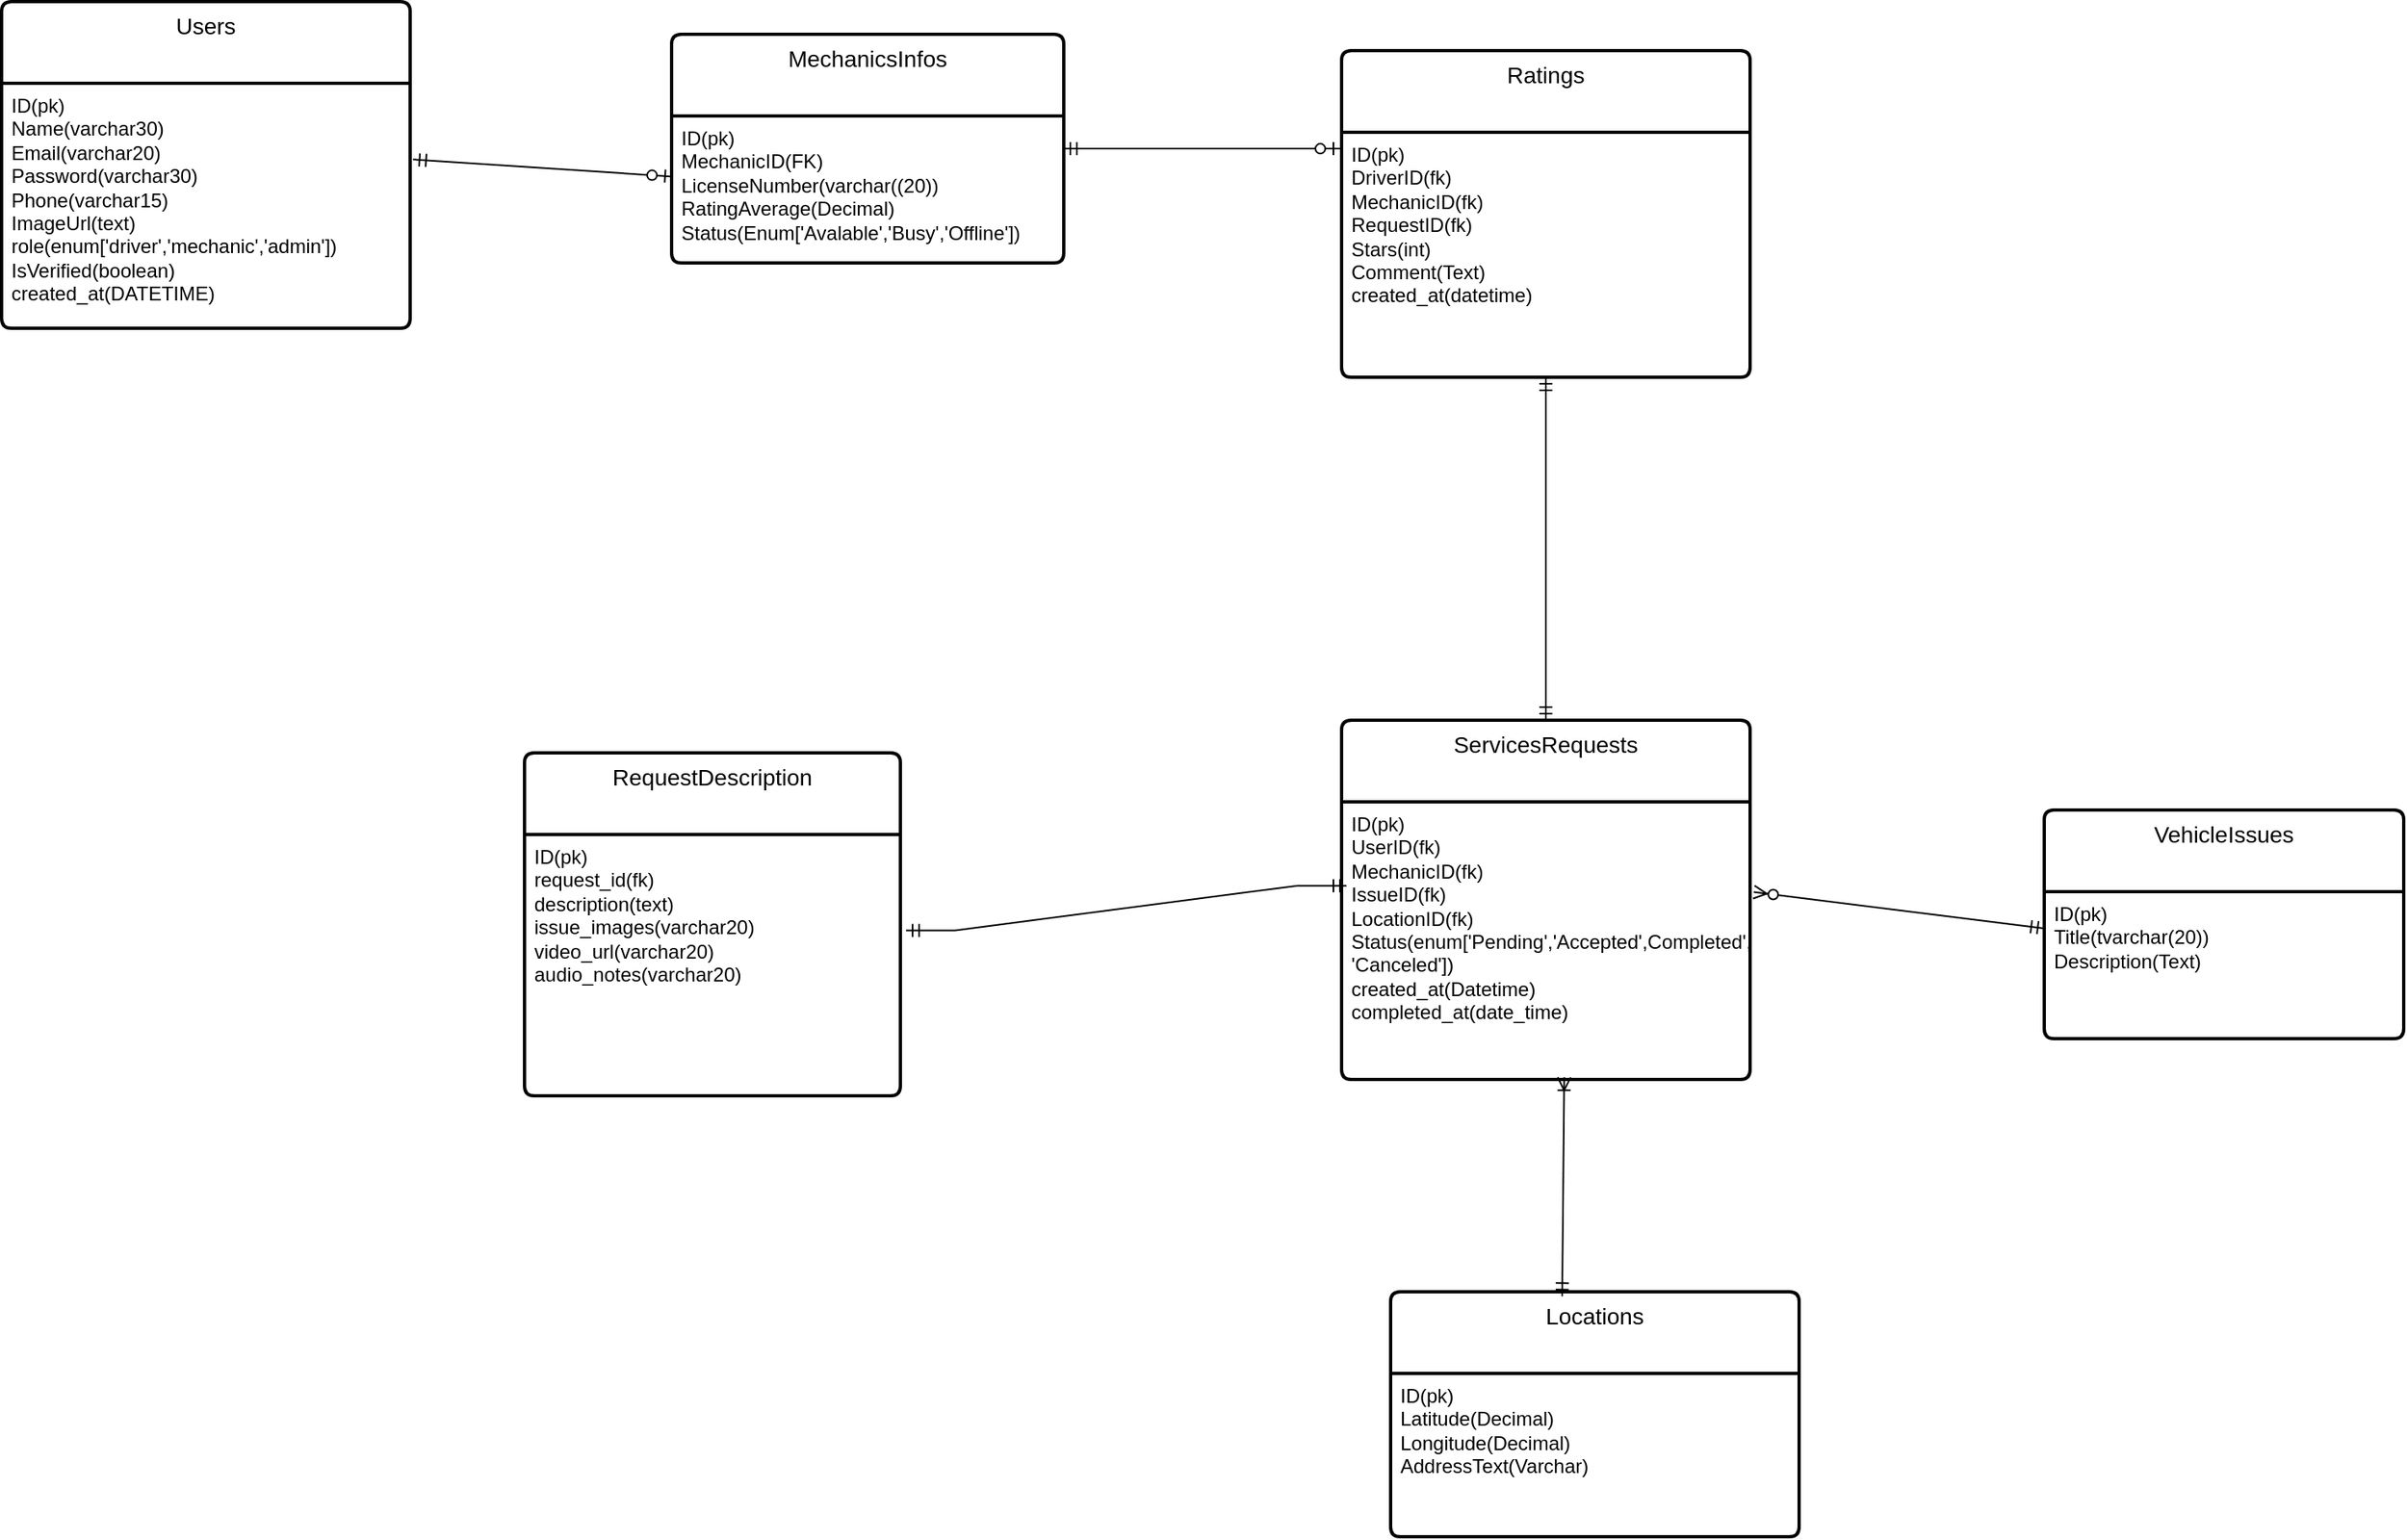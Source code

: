 <mxfile version="28.0.7">
  <diagram name="Page-1" id="K4tH1nGwn0B_d63z_5Ww">
    <mxGraphModel dx="5041" dy="3147" grid="1" gridSize="10" guides="1" tooltips="1" connect="1" arrows="1" fold="1" page="1" pageScale="1" pageWidth="850" pageHeight="1100" math="0" shadow="0">
      <root>
        <mxCell id="0" />
        <mxCell id="1" parent="0" />
        <mxCell id="qN6JqUgh1d3m_FbpbYF1-6" value="Users" style="swimlane;childLayout=stackLayout;horizontal=1;startSize=50;horizontalStack=0;rounded=1;fontSize=14;fontStyle=0;strokeWidth=2;resizeParent=0;resizeLast=1;shadow=0;dashed=0;align=center;arcSize=4;whiteSpace=wrap;html=1;verticalAlign=top;spacingLeft=4;spacingRight=4;fontFamily=Helvetica;fontColor=default;fillColor=none;gradientColor=none;" parent="1" vertex="1">
          <mxGeometry x="-700" y="-220" width="250" height="200" as="geometry" />
        </mxCell>
        <mxCell id="qN6JqUgh1d3m_FbpbYF1-7" value="&lt;div style=&quot;text-align: justify;&quot;&gt;&lt;span style=&quot;background-color: transparent; color: light-dark(rgb(0, 0, 0), rgb(255, 255, 255));&quot;&gt;ID(pk)&lt;/span&gt;&lt;/div&gt;&lt;div style=&quot;text-align: justify;&quot;&gt;&lt;span style=&quot;background-color: transparent; color: light-dark(rgb(0, 0, 0), rgb(255, 255, 255));&quot;&gt;Name(varchar30)&lt;/span&gt;&lt;/div&gt;&lt;div style=&quot;text-align: justify;&quot;&gt;Email(varchar20)&lt;/div&gt;&lt;div style=&quot;text-align: justify;&quot;&gt;Password(varchar30)&lt;/div&gt;&lt;div style=&quot;text-align: justify;&quot;&gt;Phone(varchar15)&lt;/div&gt;&lt;div style=&quot;text-align: justify;&quot;&gt;ImageUrl(text)&lt;/div&gt;&lt;div style=&quot;text-align: justify;&quot;&gt;role(enum[&#39;driver&#39;,&#39;mechanic&#39;,&#39;admin&#39;])&lt;/div&gt;&lt;div style=&quot;text-align: justify;&quot;&gt;IsVerified(boolean)&lt;/div&gt;&lt;div style=&quot;text-align: justify;&quot;&gt;created_at(DATETIME)&lt;/div&gt;&lt;div style=&quot;text-align: justify;&quot;&gt;&lt;br&gt;&lt;/div&gt;" style="align=left;strokeColor=none;fillColor=none;spacingLeft=4;spacingRight=4;fontSize=12;verticalAlign=top;resizable=0;rotatable=0;part=1;html=1;whiteSpace=wrap;fontFamily=Helvetica;fontColor=default;" parent="qN6JqUgh1d3m_FbpbYF1-6" vertex="1">
          <mxGeometry y="50" width="250" height="150" as="geometry" />
        </mxCell>
        <mxCell id="qN6JqUgh1d3m_FbpbYF1-11" value="VehicleIssues" style="swimlane;childLayout=stackLayout;horizontal=1;startSize=50;horizontalStack=0;rounded=1;fontSize=14;fontStyle=0;strokeWidth=2;resizeParent=0;resizeLast=1;shadow=0;dashed=0;align=center;arcSize=4;whiteSpace=wrap;html=1;verticalAlign=top;spacingLeft=4;spacingRight=4;fontFamily=Helvetica;fontColor=default;fillColor=none;gradientColor=none;" parent="1" vertex="1">
          <mxGeometry x="550" y="275" width="220" height="140" as="geometry" />
        </mxCell>
        <mxCell id="qN6JqUgh1d3m_FbpbYF1-12" value="&lt;div style=&quot;text-align: justify;&quot;&gt;ID(pk)&lt;/div&gt;&lt;div style=&quot;text-align: justify;&quot;&gt;Title(tvarchar(20))&lt;/div&gt;&lt;div style=&quot;text-align: justify;&quot;&gt;Description(Text)&lt;/div&gt;&lt;div style=&quot;text-align: justify;&quot;&gt;&lt;br&gt;&lt;/div&gt;&lt;div style=&quot;text-align: justify;&quot;&gt;&lt;br&gt;&lt;/div&gt;" style="align=left;strokeColor=none;fillColor=none;spacingLeft=4;spacingRight=4;fontSize=12;verticalAlign=top;resizable=0;rotatable=0;part=1;html=1;whiteSpace=wrap;fontFamily=Helvetica;fontColor=default;" parent="qN6JqUgh1d3m_FbpbYF1-11" vertex="1">
          <mxGeometry y="50" width="220" height="90" as="geometry" />
        </mxCell>
        <mxCell id="qN6JqUgh1d3m_FbpbYF1-13" value="ServicesRequests" style="swimlane;childLayout=stackLayout;horizontal=1;startSize=50;horizontalStack=0;rounded=1;fontSize=14;fontStyle=0;strokeWidth=2;resizeParent=0;resizeLast=1;shadow=0;dashed=0;align=center;arcSize=4;whiteSpace=wrap;html=1;verticalAlign=top;spacingLeft=4;spacingRight=4;fontFamily=Helvetica;fontColor=default;fillColor=none;gradientColor=none;" parent="1" vertex="1">
          <mxGeometry x="120" y="220" width="250" height="220" as="geometry" />
        </mxCell>
        <mxCell id="qN6JqUgh1d3m_FbpbYF1-14" value="&lt;div style=&quot;text-align: justify;&quot;&gt;ID(pk)&lt;/div&gt;&lt;div style=&quot;text-align: justify;&quot;&gt;UserID(fk)&lt;/div&gt;&lt;div style=&quot;text-align: justify;&quot;&gt;MechanicID(fk)&lt;/div&gt;&lt;div style=&quot;text-align: justify;&quot;&gt;IssueID(fk)&lt;/div&gt;&lt;div style=&quot;text-align: justify;&quot;&gt;LocationID(fk)&lt;/div&gt;&lt;div style=&quot;text-align: justify;&quot;&gt;Status(enum[&#39;Pending&#39;,&#39;Accepted&#39;,Completed&#39;,&lt;/div&gt;&lt;div style=&quot;text-align: justify;&quot;&gt;&#39;Canceled&#39;])&lt;/div&gt;&lt;div style=&quot;text-align: justify;&quot;&gt;created_at(Datetime)&lt;/div&gt;&lt;div style=&quot;text-align: justify;&quot;&gt;completed_at(date_time)&lt;/div&gt;&lt;div style=&quot;text-align: justify;&quot;&gt;&lt;br&gt;&lt;/div&gt;" style="align=left;strokeColor=none;fillColor=none;spacingLeft=4;spacingRight=4;fontSize=12;verticalAlign=top;resizable=0;rotatable=0;part=1;html=1;whiteSpace=wrap;fontFamily=Helvetica;fontColor=default;" parent="qN6JqUgh1d3m_FbpbYF1-13" vertex="1">
          <mxGeometry y="50" width="250" height="170" as="geometry" />
        </mxCell>
        <mxCell id="qN6JqUgh1d3m_FbpbYF1-16" value="Ratings" style="swimlane;childLayout=stackLayout;horizontal=1;startSize=50;horizontalStack=0;rounded=1;fontSize=14;fontStyle=0;strokeWidth=2;resizeParent=0;resizeLast=1;shadow=0;dashed=0;align=center;arcSize=4;whiteSpace=wrap;html=1;verticalAlign=top;spacingLeft=4;spacingRight=4;fontFamily=Helvetica;fontColor=default;fillColor=none;gradientColor=none;" parent="1" vertex="1">
          <mxGeometry x="120" y="-190" width="250" height="200" as="geometry" />
        </mxCell>
        <mxCell id="qN6JqUgh1d3m_FbpbYF1-17" value="&lt;div style=&quot;text-align: justify;&quot;&gt;ID(pk)&lt;/div&gt;&lt;div style=&quot;text-align: justify;&quot;&gt;DriverID(fk)&lt;/div&gt;&lt;div style=&quot;text-align: justify;&quot;&gt;MechanicID(fk)&lt;/div&gt;&lt;div style=&quot;text-align: justify;&quot;&gt;RequestID(fk)&lt;/div&gt;&lt;div style=&quot;text-align: justify;&quot;&gt;Stars(int)&lt;/div&gt;&lt;div style=&quot;text-align: justify;&quot;&gt;Comment(Text)&lt;/div&gt;&lt;div style=&quot;text-align: justify;&quot;&gt;created_at(datetime)&lt;/div&gt;&lt;div style=&quot;text-align: justify;&quot;&gt;&lt;br&gt;&lt;/div&gt;" style="align=left;strokeColor=none;fillColor=none;spacingLeft=4;spacingRight=4;fontSize=12;verticalAlign=top;resizable=0;rotatable=0;part=1;html=1;whiteSpace=wrap;fontFamily=Helvetica;fontColor=default;" parent="qN6JqUgh1d3m_FbpbYF1-16" vertex="1">
          <mxGeometry y="50" width="250" height="150" as="geometry" />
        </mxCell>
        <mxCell id="qN6JqUgh1d3m_FbpbYF1-22" value="Locations" style="swimlane;childLayout=stackLayout;horizontal=1;startSize=50;horizontalStack=0;rounded=1;fontSize=14;fontStyle=0;strokeWidth=2;resizeParent=0;resizeLast=1;shadow=0;dashed=0;align=center;arcSize=4;whiteSpace=wrap;html=1;verticalAlign=top;spacingLeft=4;spacingRight=4;fontFamily=Helvetica;fontColor=default;fillColor=none;gradientColor=none;" parent="1" vertex="1">
          <mxGeometry x="150" y="570" width="250" height="150" as="geometry" />
        </mxCell>
        <mxCell id="qN6JqUgh1d3m_FbpbYF1-23" value="&lt;div style=&quot;text-align: justify;&quot;&gt;ID(pk)&lt;/div&gt;&lt;div style=&quot;text-align: justify;&quot;&gt;Latitude(Decimal)&lt;/div&gt;&lt;div style=&quot;text-align: justify;&quot;&gt;Longitude(Decimal)&lt;/div&gt;&lt;div style=&quot;text-align: justify;&quot;&gt;AddressText(Varchar)&lt;/div&gt;&lt;div style=&quot;text-align: justify;&quot;&gt;&lt;br&gt;&lt;/div&gt;" style="align=left;strokeColor=none;fillColor=none;spacingLeft=4;spacingRight=4;fontSize=12;verticalAlign=top;resizable=0;rotatable=0;part=1;html=1;whiteSpace=wrap;fontFamily=Helvetica;fontColor=default;" parent="qN6JqUgh1d3m_FbpbYF1-22" vertex="1">
          <mxGeometry y="50" width="250" height="100" as="geometry" />
        </mxCell>
        <mxCell id="qN6JqUgh1d3m_FbpbYF1-25" value="" style="fontSize=12;html=1;endArrow=ERzeroToMany;startArrow=ERmandOne;rounded=0;fontFamily=Helvetica;fontColor=default;entryX=1.009;entryY=0.325;entryDx=0;entryDy=0;entryPerimeter=0;exitX=0;exitY=0.25;exitDx=0;exitDy=0;" parent="1" source="qN6JqUgh1d3m_FbpbYF1-12" target="qN6JqUgh1d3m_FbpbYF1-14" edge="1">
          <mxGeometry width="100" height="100" relative="1" as="geometry">
            <mxPoint x="-220" y="760" as="sourcePoint" />
            <mxPoint x="-120" y="660" as="targetPoint" />
          </mxGeometry>
        </mxCell>
        <mxCell id="qN6JqUgh1d3m_FbpbYF1-32" value="" style="edgeStyle=entityRelationEdgeStyle;fontSize=12;html=1;endArrow=ERzeroToOne;startArrow=ERmandOne;rounded=0;fontFamily=Helvetica;fontColor=default;entryX=-0.004;entryY=0.067;entryDx=0;entryDy=0;entryPerimeter=0;" parent="1" source="qN6JqUgh1d3m_FbpbYF1-9" target="qN6JqUgh1d3m_FbpbYF1-17" edge="1">
          <mxGeometry width="100" height="100" relative="1" as="geometry">
            <mxPoint x="-160" y="250" as="sourcePoint" />
            <mxPoint x="-60" y="150" as="targetPoint" />
          </mxGeometry>
        </mxCell>
        <mxCell id="qN6JqUgh1d3m_FbpbYF1-38" value="" style="fontSize=12;html=1;endArrow=ERmandOne;startArrow=ERmandOne;rounded=0;fontFamily=Helvetica;fontColor=default;exitX=0.5;exitY=1;exitDx=0;exitDy=0;entryX=0.5;entryY=0;entryDx=0;entryDy=0;" parent="1" source="qN6JqUgh1d3m_FbpbYF1-17" target="qN6JqUgh1d3m_FbpbYF1-13" edge="1">
          <mxGeometry width="100" height="100" relative="1" as="geometry">
            <mxPoint x="150" y="290" as="sourcePoint" />
            <mxPoint x="250" y="190" as="targetPoint" />
          </mxGeometry>
        </mxCell>
        <mxCell id="qN6JqUgh1d3m_FbpbYF1-39" value="" style="fontSize=12;html=1;endArrow=ERoneToMany;startArrow=ERmandOne;rounded=0;fontFamily=Helvetica;fontColor=default;exitX=0.42;exitY=0.018;exitDx=0;exitDy=0;exitPerimeter=0;entryX=0.545;entryY=0.992;entryDx=0;entryDy=0;entryPerimeter=0;" parent="1" source="qN6JqUgh1d3m_FbpbYF1-22" target="qN6JqUgh1d3m_FbpbYF1-14" edge="1">
          <mxGeometry width="100" height="100" relative="1" as="geometry">
            <mxPoint x="330" y="610" as="sourcePoint" />
            <mxPoint x="430" y="510" as="targetPoint" />
          </mxGeometry>
        </mxCell>
        <mxCell id="qN6JqUgh1d3m_FbpbYF1-40" value="" style="fontSize=12;html=1;endArrow=ERzeroToOne;startArrow=ERmandOne;rounded=0;fontFamily=Helvetica;fontColor=default;exitX=1.007;exitY=0.311;exitDx=0;exitDy=0;exitPerimeter=0;" parent="1" source="qN6JqUgh1d3m_FbpbYF1-7" target="qN6JqUgh1d3m_FbpbYF1-10" edge="1">
          <mxGeometry width="100" height="100" relative="1" as="geometry">
            <mxPoint x="-370" y="105" as="sourcePoint" />
            <mxPoint x="99" y="40" as="targetPoint" />
          </mxGeometry>
        </mxCell>
        <mxCell id="qN6JqUgh1d3m_FbpbYF1-9" value="MechanicsInfos" style="swimlane;childLayout=stackLayout;horizontal=1;startSize=50;horizontalStack=0;rounded=1;fontSize=14;fontStyle=0;strokeWidth=2;resizeParent=0;resizeLast=1;shadow=0;dashed=0;align=center;arcSize=4;whiteSpace=wrap;html=1;verticalAlign=top;spacingLeft=4;spacingRight=4;fontFamily=Helvetica;fontColor=default;fillColor=none;gradientColor=none;" parent="1" vertex="1">
          <mxGeometry x="-290" y="-200" width="240" height="140" as="geometry" />
        </mxCell>
        <mxCell id="qN6JqUgh1d3m_FbpbYF1-10" value="ID(pk)&lt;div&gt;MechanicID(FK)&lt;/div&gt;&lt;div&gt;LicenseNumber(varchar((20))&lt;/div&gt;&lt;div&gt;RatingAverage(Decimal)&lt;/div&gt;&lt;div&gt;Status(Enum[&#39;Avalable&#39;,&#39;Busy&#39;,&#39;Offline&#39;])&lt;/div&gt;" style="align=left;strokeColor=none;fillColor=none;spacingLeft=4;spacingRight=4;fontSize=12;verticalAlign=top;resizable=0;rotatable=0;part=1;html=1;whiteSpace=wrap;fontFamily=Helvetica;fontColor=default;" parent="qN6JqUgh1d3m_FbpbYF1-9" vertex="1">
          <mxGeometry y="50" width="240" height="90" as="geometry" />
        </mxCell>
        <mxCell id="CQcZe6bXqZ9e9ugiQghe-1" value="RequestDescription" style="swimlane;childLayout=stackLayout;horizontal=1;startSize=50;horizontalStack=0;rounded=1;fontSize=14;fontStyle=0;strokeWidth=2;resizeParent=0;resizeLast=1;shadow=0;dashed=0;align=center;arcSize=4;whiteSpace=wrap;html=1;verticalAlign=top;spacingLeft=4;spacingRight=4;fontFamily=Helvetica;fontColor=default;fillColor=none;gradientColor=none;" vertex="1" parent="1">
          <mxGeometry x="-380" y="240" width="230" height="210" as="geometry" />
        </mxCell>
        <mxCell id="CQcZe6bXqZ9e9ugiQghe-2" value="&lt;div style=&quot;text-align: justify;&quot;&gt;ID(pk)&lt;/div&gt;&lt;div style=&quot;text-align: justify;&quot;&gt;request_id(fk)&lt;/div&gt;&lt;div style=&quot;text-align: justify;&quot;&gt;description(text)&lt;/div&gt;&lt;div style=&quot;text-align: justify;&quot;&gt;issue_images(varchar20)&lt;/div&gt;&lt;div style=&quot;text-align: justify;&quot;&gt;video_url(varchar20)&lt;/div&gt;&lt;div style=&quot;text-align: justify;&quot;&gt;audio_notes(varchar20)&lt;/div&gt;&lt;div style=&quot;text-align: justify;&quot;&gt;&lt;br&gt;&lt;/div&gt;&lt;div style=&quot;text-align: justify;&quot;&gt;&lt;br&gt;&lt;/div&gt;&lt;div style=&quot;text-align: justify;&quot;&gt;&lt;br&gt;&lt;/div&gt;&lt;div style=&quot;text-align: justify;&quot;&gt;&lt;br&gt;&lt;/div&gt;" style="align=left;strokeColor=none;fillColor=none;spacingLeft=4;spacingRight=4;fontSize=12;verticalAlign=top;resizable=0;rotatable=0;part=1;html=1;whiteSpace=wrap;fontFamily=Helvetica;fontColor=default;" vertex="1" parent="CQcZe6bXqZ9e9ugiQghe-1">
          <mxGeometry y="50" width="230" height="160" as="geometry" />
        </mxCell>
        <mxCell id="CQcZe6bXqZ9e9ugiQghe-4" value="" style="edgeStyle=entityRelationEdgeStyle;fontSize=12;html=1;endArrow=ERmandOne;startArrow=ERmandOne;rounded=0;entryX=0.012;entryY=0.302;entryDx=0;entryDy=0;entryPerimeter=0;exitX=1.015;exitY=0.367;exitDx=0;exitDy=0;exitPerimeter=0;" edge="1" parent="1" source="CQcZe6bXqZ9e9ugiQghe-2" target="qN6JqUgh1d3m_FbpbYF1-14">
          <mxGeometry width="100" height="100" relative="1" as="geometry">
            <mxPoint x="-150" y="530" as="sourcePoint" />
            <mxPoint x="-50" y="430" as="targetPoint" />
          </mxGeometry>
        </mxCell>
      </root>
    </mxGraphModel>
  </diagram>
</mxfile>
